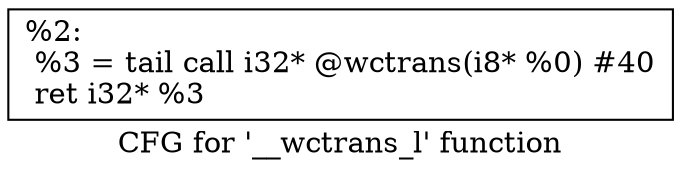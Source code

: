 digraph "CFG for '__wctrans_l' function" {
	label="CFG for '__wctrans_l' function";

	Node0x1c67bc0 [shape=record,label="{%2:\l  %3 = tail call i32* @wctrans(i8* %0) #40\l  ret i32* %3\l}"];
}
